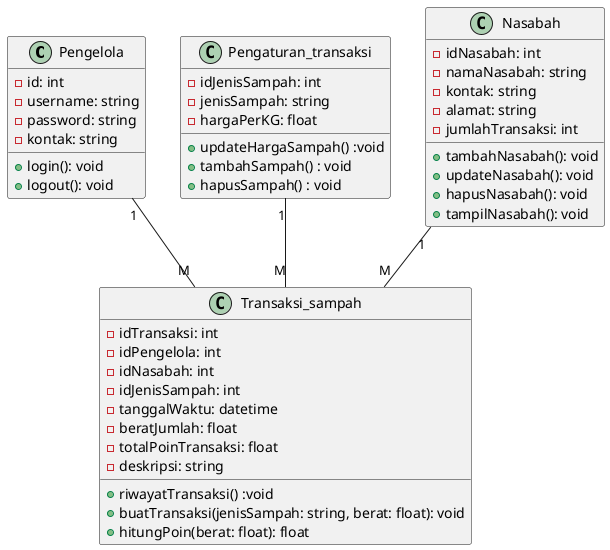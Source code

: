 ' FITUR:
' 1. Memuat Laporan, mencetak Laporan bulanan dalam bentuk pdf
' 2. Kelola Pengelola, Melakukan CRUD data Pengelola untuk mengakses sistem
' 3. Kelola Nasabah, Melakukan CRUD data Nasabah untuk transaksi tiap nasabah
' 4. Cek Riwayat Transaksi, Melihat Riwayat transaksi yang bisa dilakukan dengan filter
' 5. Pencatatan Transaksi
' 6. Mengubah harga sampah

' table:
'  Pengelola
'  Nasabah
'  Transaksi, memiliki id dari nasabah dan pengelola sehingga setiap transaksi akan memiliki id    
'  Pengaturan Transaksi, untuk set harga tiap sampah

' hubungan FITUR dan table:
' Membuat laporan (Transaksi)
' Cek Riwayat Transaksi (Transaksi)
' Pencatatan Transaksi (Transaksi)
' Kelola Pengelola (Pengelola)
' Kelola Nasabah (Nasabah)
' Kelola Harga Sampah (Pengaturan_transaksi)

@startuml
class Pengelola {
  - id: int
  - username: string
  - password: string
  - kontak: string
  '====================================================='
  + login(): void
  + logout(): void
  ' + login(username: string, password: string): bool
}

class Pengaturan_transaksi {
  - idJenisSampah: int
  - jenisSampah: string
  - hargaPerKG: float
  ' - botolKaca: float
  ' - gelasPlastik: float
  ' - kardus: float
  ' - badanBotolPlastik: float
  ' - kepalaGelasPlastik: string
  '====================================================='
  + updateHargaSampah() :void
  + tambahSampah() : void
  + hapusSampah() : void
}

class Transaksi_sampah {
  - idTransaksi: int
  - idPengelola: int
  - idNasabah: int
  - idJenisSampah: int
  - tanggalWaktu: datetime
  - beratJumlah: float
  - totalPoinTransaksi: float
  - deskripsi: string
  '====================================================='
  + riwayatTransaksi() :void
  + buatTransaksi(jenisSampah: string, berat: float): void
  + hitungPoin(berat: float): float
}

class Nasabah {
  - idNasabah: int
  - namaNasabah: string
  - kontak: string
  - alamat: string
  - jumlahTransaksi: int
  '====================================================='
  + tambahNasabah(): void
  + updateNasabah(): void
  + hapusNasabah(): void
  + tampilNasabah(): void
}

' class LaporanBulanan {
'   - idLaporan: int
'   - bulanTahun: string
'   - totalSampah: float
'   - totalTransaksi: int
'   - jenisSampahTertinggi: string
'   - pendapatanPengeluaran: float
'   + buatLaporan(): void
'   + hitungPendapatan(): float
' }

' class RiwayatTransaksi {
'   - idRiwayat: int
'   - tanggalTransaksi: datetime
'   - idTransaksi: int
'   - jenisSampah: string
'   - beratJumlah: float
'   - totalNilai: float
'   + lihatRiwayat(): List<RiwayatTransaksi>
' }

' class LogSistem {
'   - idLog: int
'   - logAktivitas: string
'   - waktuLogin: datetime
'   - statusSistem: string
'   - jumlahPenggunaAktif: int
'   + catatLog(aktivitas: string): void
'   + lihatLog(): List<LogSistem>
' }

Pengelola "1" -- "M" Transaksi_sampah
Nasabah "1" -- "M" Transaksi_sampah
Pengaturan_transaksi "1" -- "M" Transaksi_sampah
' Pengelola "1" -- "N" LaporanBulanan
' Pengelola "1" -- "N" RiwayatTransaksi
' Pengelola "1" -- "N" LogSistem

@enduml

' Relasi Antar Kelas
' 1. Pengelola ke Transaksi_sampah:
'    - Setiap transaksi dilakukan oleh seorang pengelola.' Ini memungkinkan pelacakan siapa yang mencatat setiap transaksi.
' 2. Nasabah ke Transaksi_sampah:
'    - Setiap transaksi memiliki informasi nasabah yang terlibat.
'    - Data ini akan mempermudah penyajian riwayat transaksi berdasarkan nasabah.
' 3. Pengaturan_transaksi ke Transaksi_sampah:
'    - Harga dari pengaturan transaksi digunakan untuk menghitung poin atau nilai dalam transaksi.